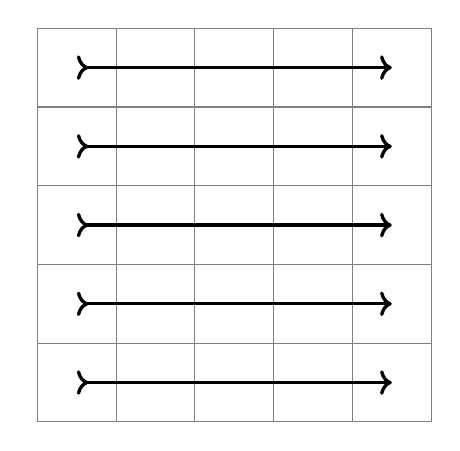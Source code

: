 \usetikzlibrary{arrows.meta}
\begin{tikzpicture}[scale=1]

\draw[step=1,gray,thin] (0,0) grid (5,5);
\draw[>->,very thick] (0.5,4.5) -- (4.5,4.5); 
				\draw[>->,very thick] (0.5,3.5) -- (4.5,3.5);
				\draw[>->,very thick] (0.5,2.5) -- (4.5,2.5);
				\draw[>->,very thick] (0.5,1.5) -- (4.5,1.5);
				\draw[>->,very thick] (0.5,0.5) -- (4.5,0.5);

\end{tikzpicture}
